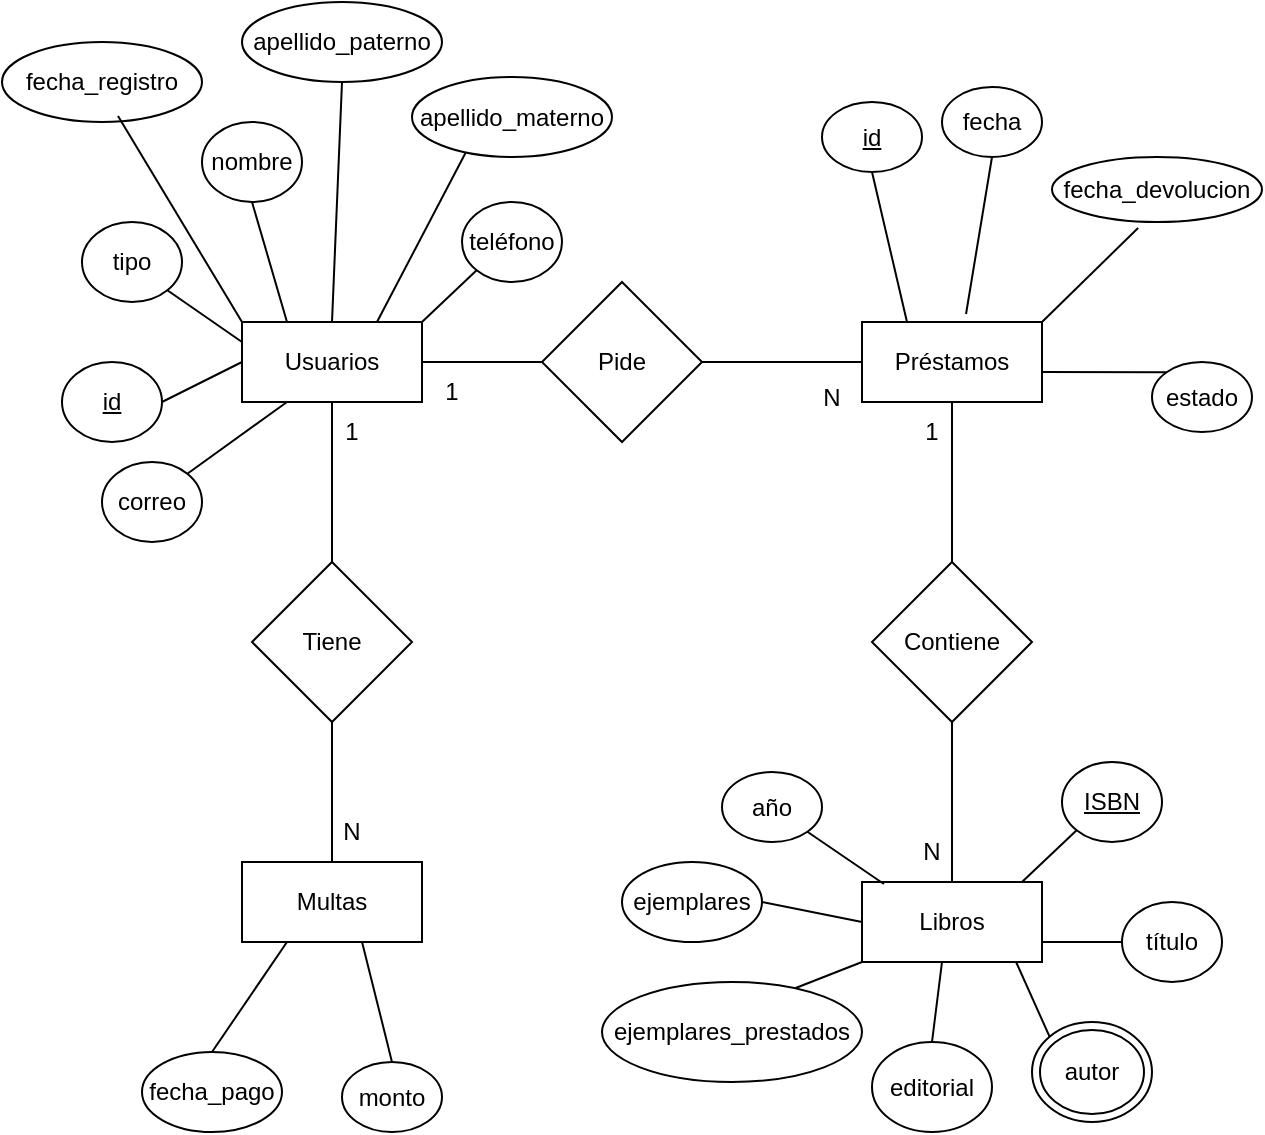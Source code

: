 <mxfile version="24.7.8">
  <diagram name="Página-1" id="Ulycf_V23cOKkjaKp2Gk">
    <mxGraphModel dx="1434" dy="780" grid="1" gridSize="10" guides="1" tooltips="1" connect="1" arrows="1" fold="1" page="1" pageScale="1" pageWidth="827" pageHeight="1169" math="0" shadow="0">
      <root>
        <mxCell id="0" />
        <mxCell id="1" parent="0" />
        <mxCell id="MBTmb7HDNMeK6lEijqX2-1" value="Usuarios" style="rounded=0;whiteSpace=wrap;html=1;" vertex="1" parent="1">
          <mxGeometry x="130" y="180" width="90" height="40" as="geometry" />
        </mxCell>
        <mxCell id="MBTmb7HDNMeK6lEijqX2-2" value="Multas" style="rounded=0;whiteSpace=wrap;html=1;" vertex="1" parent="1">
          <mxGeometry x="130" y="450" width="90" height="40" as="geometry" />
        </mxCell>
        <mxCell id="MBTmb7HDNMeK6lEijqX2-3" value="Préstamos" style="rounded=0;whiteSpace=wrap;html=1;" vertex="1" parent="1">
          <mxGeometry x="440" y="180" width="90" height="40" as="geometry" />
        </mxCell>
        <mxCell id="MBTmb7HDNMeK6lEijqX2-4" value="Libros" style="rounded=0;whiteSpace=wrap;html=1;" vertex="1" parent="1">
          <mxGeometry x="440" y="460" width="90" height="40" as="geometry" />
        </mxCell>
        <mxCell id="MBTmb7HDNMeK6lEijqX2-10" style="rounded=0;orthogonalLoop=1;jettySize=auto;html=1;exitX=1;exitY=0.5;exitDx=0;exitDy=0;entryX=0;entryY=0.5;entryDx=0;entryDy=0;endArrow=none;endFill=0;" edge="1" parent="1" source="MBTmb7HDNMeK6lEijqX2-5" target="MBTmb7HDNMeK6lEijqX2-1">
          <mxGeometry relative="1" as="geometry" />
        </mxCell>
        <mxCell id="MBTmb7HDNMeK6lEijqX2-5" value="&lt;u&gt;id&lt;/u&gt;" style="ellipse;whiteSpace=wrap;html=1;" vertex="1" parent="1">
          <mxGeometry x="40" y="200" width="50" height="40" as="geometry" />
        </mxCell>
        <mxCell id="MBTmb7HDNMeK6lEijqX2-6" value="tipo" style="ellipse;whiteSpace=wrap;html=1;" vertex="1" parent="1">
          <mxGeometry x="50" y="130" width="50" height="40" as="geometry" />
        </mxCell>
        <mxCell id="MBTmb7HDNMeK6lEijqX2-7" value="nombre" style="ellipse;whiteSpace=wrap;html=1;" vertex="1" parent="1">
          <mxGeometry x="110" y="80" width="50" height="40" as="geometry" />
        </mxCell>
        <mxCell id="MBTmb7HDNMeK6lEijqX2-8" value="correo" style="ellipse;whiteSpace=wrap;html=1;" vertex="1" parent="1">
          <mxGeometry x="60" y="250" width="50" height="40" as="geometry" />
        </mxCell>
        <mxCell id="MBTmb7HDNMeK6lEijqX2-9" value="teléfono" style="ellipse;whiteSpace=wrap;html=1;" vertex="1" parent="1">
          <mxGeometry x="240" y="120" width="50" height="40" as="geometry" />
        </mxCell>
        <mxCell id="MBTmb7HDNMeK6lEijqX2-11" style="rounded=0;orthogonalLoop=1;jettySize=auto;html=1;exitX=0.25;exitY=0;exitDx=0;exitDy=0;entryX=0.5;entryY=1;entryDx=0;entryDy=0;endArrow=none;endFill=0;" edge="1" parent="1" source="MBTmb7HDNMeK6lEijqX2-1" target="MBTmb7HDNMeK6lEijqX2-7">
          <mxGeometry relative="1" as="geometry">
            <mxPoint x="150" y="160" as="sourcePoint" />
            <mxPoint x="190" y="140" as="targetPoint" />
          </mxGeometry>
        </mxCell>
        <mxCell id="MBTmb7HDNMeK6lEijqX2-12" style="rounded=0;orthogonalLoop=1;jettySize=auto;html=1;exitX=0;exitY=1;exitDx=0;exitDy=0;endArrow=none;endFill=0;" edge="1" parent="1" source="MBTmb7HDNMeK6lEijqX2-9">
          <mxGeometry relative="1" as="geometry">
            <mxPoint x="110" y="240" as="sourcePoint" />
            <mxPoint x="220" y="180" as="targetPoint" />
          </mxGeometry>
        </mxCell>
        <mxCell id="MBTmb7HDNMeK6lEijqX2-13" style="rounded=0;orthogonalLoop=1;jettySize=auto;html=1;exitX=1;exitY=0;exitDx=0;exitDy=0;endArrow=none;endFill=0;entryX=0.25;entryY=1;entryDx=0;entryDy=0;" edge="1" parent="1" source="MBTmb7HDNMeK6lEijqX2-8" target="MBTmb7HDNMeK6lEijqX2-1">
          <mxGeometry relative="1" as="geometry">
            <mxPoint x="120" y="250" as="sourcePoint" />
            <mxPoint x="180" y="180" as="targetPoint" />
          </mxGeometry>
        </mxCell>
        <mxCell id="MBTmb7HDNMeK6lEijqX2-14" style="rounded=0;orthogonalLoop=1;jettySize=auto;html=1;exitX=1;exitY=1;exitDx=0;exitDy=0;endArrow=none;endFill=0;entryX=0;entryY=0.25;entryDx=0;entryDy=0;" edge="1" parent="1" source="MBTmb7HDNMeK6lEijqX2-6" target="MBTmb7HDNMeK6lEijqX2-1">
          <mxGeometry relative="1" as="geometry">
            <mxPoint x="130" y="260" as="sourcePoint" />
            <mxPoint x="130" y="200" as="targetPoint" />
          </mxGeometry>
        </mxCell>
        <mxCell id="MBTmb7HDNMeK6lEijqX2-16" value="fecha_registro" style="ellipse;whiteSpace=wrap;html=1;" vertex="1" parent="1">
          <mxGeometry x="10" y="40" width="100" height="40" as="geometry" />
        </mxCell>
        <mxCell id="MBTmb7HDNMeK6lEijqX2-17" style="rounded=0;orthogonalLoop=1;jettySize=auto;html=1;exitX=0;exitY=0;exitDx=0;exitDy=0;endArrow=none;endFill=0;entryX=0.58;entryY=0.925;entryDx=0;entryDy=0;entryPerimeter=0;" edge="1" parent="1" source="MBTmb7HDNMeK6lEijqX2-1" target="MBTmb7HDNMeK6lEijqX2-16">
          <mxGeometry relative="1" as="geometry">
            <mxPoint x="103" y="174" as="sourcePoint" />
            <mxPoint x="140" y="200" as="targetPoint" />
          </mxGeometry>
        </mxCell>
        <mxCell id="MBTmb7HDNMeK6lEijqX2-18" value="Pide" style="rhombus;whiteSpace=wrap;html=1;" vertex="1" parent="1">
          <mxGeometry x="280" y="160" width="80" height="80" as="geometry" />
        </mxCell>
        <mxCell id="MBTmb7HDNMeK6lEijqX2-19" style="rounded=0;orthogonalLoop=1;jettySize=auto;html=1;exitX=0;exitY=0.5;exitDx=0;exitDy=0;endArrow=none;endFill=0;entryX=1;entryY=0.5;entryDx=0;entryDy=0;" edge="1" parent="1" source="MBTmb7HDNMeK6lEijqX2-18" target="MBTmb7HDNMeK6lEijqX2-1">
          <mxGeometry relative="1" as="geometry">
            <mxPoint x="257" y="164" as="sourcePoint" />
            <mxPoint x="230" y="190" as="targetPoint" />
          </mxGeometry>
        </mxCell>
        <mxCell id="MBTmb7HDNMeK6lEijqX2-20" style="rounded=0;orthogonalLoop=1;jettySize=auto;html=1;exitX=0;exitY=0.5;exitDx=0;exitDy=0;endArrow=none;endFill=0;entryX=1;entryY=0.5;entryDx=0;entryDy=0;" edge="1" parent="1" source="MBTmb7HDNMeK6lEijqX2-3" target="MBTmb7HDNMeK6lEijqX2-18">
          <mxGeometry relative="1" as="geometry">
            <mxPoint x="290" y="210" as="sourcePoint" />
            <mxPoint x="230" y="210" as="targetPoint" />
          </mxGeometry>
        </mxCell>
        <mxCell id="MBTmb7HDNMeK6lEijqX2-21" value="Tiene" style="rhombus;whiteSpace=wrap;html=1;" vertex="1" parent="1">
          <mxGeometry x="135" y="300" width="80" height="80" as="geometry" />
        </mxCell>
        <mxCell id="MBTmb7HDNMeK6lEijqX2-22" style="rounded=0;orthogonalLoop=1;jettySize=auto;html=1;exitX=0.5;exitY=0;exitDx=0;exitDy=0;endArrow=none;endFill=0;entryX=0.5;entryY=1;entryDx=0;entryDy=0;" edge="1" parent="1" source="MBTmb7HDNMeK6lEijqX2-21" target="MBTmb7HDNMeK6lEijqX2-1">
          <mxGeometry relative="1" as="geometry">
            <mxPoint x="290" y="210" as="sourcePoint" />
            <mxPoint x="230" y="210" as="targetPoint" />
          </mxGeometry>
        </mxCell>
        <mxCell id="MBTmb7HDNMeK6lEijqX2-23" style="rounded=0;orthogonalLoop=1;jettySize=auto;html=1;exitX=0.5;exitY=0;exitDx=0;exitDy=0;endArrow=none;endFill=0;" edge="1" parent="1" source="MBTmb7HDNMeK6lEijqX2-2">
          <mxGeometry relative="1" as="geometry">
            <mxPoint x="185" y="310" as="sourcePoint" />
            <mxPoint x="175" y="380" as="targetPoint" />
          </mxGeometry>
        </mxCell>
        <mxCell id="MBTmb7HDNMeK6lEijqX2-24" value="Contiene" style="rhombus;whiteSpace=wrap;html=1;" vertex="1" parent="1">
          <mxGeometry x="445" y="300" width="80" height="80" as="geometry" />
        </mxCell>
        <mxCell id="MBTmb7HDNMeK6lEijqX2-25" style="rounded=0;orthogonalLoop=1;jettySize=auto;html=1;exitX=0.5;exitY=1;exitDx=0;exitDy=0;endArrow=none;endFill=0;entryX=0.5;entryY=0;entryDx=0;entryDy=0;" edge="1" parent="1" source="MBTmb7HDNMeK6lEijqX2-3" target="MBTmb7HDNMeK6lEijqX2-24">
          <mxGeometry relative="1" as="geometry">
            <mxPoint x="185" y="310" as="sourcePoint" />
            <mxPoint x="185" y="230" as="targetPoint" />
          </mxGeometry>
        </mxCell>
        <mxCell id="MBTmb7HDNMeK6lEijqX2-26" style="rounded=0;orthogonalLoop=1;jettySize=auto;html=1;exitX=0.5;exitY=0;exitDx=0;exitDy=0;endArrow=none;endFill=0;entryX=0.5;entryY=1;entryDx=0;entryDy=0;" edge="1" parent="1" source="MBTmb7HDNMeK6lEijqX2-4" target="MBTmb7HDNMeK6lEijqX2-24">
          <mxGeometry relative="1" as="geometry">
            <mxPoint x="495" y="230" as="sourcePoint" />
            <mxPoint x="495" y="310" as="targetPoint" />
          </mxGeometry>
        </mxCell>
        <mxCell id="MBTmb7HDNMeK6lEijqX2-27" value="&lt;u&gt;ISBN&lt;/u&gt;" style="ellipse;whiteSpace=wrap;html=1;" vertex="1" parent="1">
          <mxGeometry x="540" y="400" width="50" height="40" as="geometry" />
        </mxCell>
        <mxCell id="MBTmb7HDNMeK6lEijqX2-28" style="rounded=0;orthogonalLoop=1;jettySize=auto;html=1;exitX=0;exitY=1;exitDx=0;exitDy=0;endArrow=none;endFill=0;" edge="1" parent="1" source="MBTmb7HDNMeK6lEijqX2-27">
          <mxGeometry relative="1" as="geometry">
            <mxPoint x="410" y="520" as="sourcePoint" />
            <mxPoint x="520" y="460" as="targetPoint" />
          </mxGeometry>
        </mxCell>
        <mxCell id="MBTmb7HDNMeK6lEijqX2-29" value="título" style="ellipse;whiteSpace=wrap;html=1;" vertex="1" parent="1">
          <mxGeometry x="570" y="470" width="50" height="40" as="geometry" />
        </mxCell>
        <mxCell id="MBTmb7HDNMeK6lEijqX2-30" style="rounded=0;orthogonalLoop=1;jettySize=auto;html=1;exitX=0;exitY=0.5;exitDx=0;exitDy=0;endArrow=none;endFill=0;entryX=1;entryY=0.75;entryDx=0;entryDy=0;" edge="1" parent="1" source="MBTmb7HDNMeK6lEijqX2-29" target="MBTmb7HDNMeK6lEijqX2-4">
          <mxGeometry relative="1" as="geometry">
            <mxPoint x="420" y="560" as="sourcePoint" />
            <mxPoint x="530" y="500" as="targetPoint" />
          </mxGeometry>
        </mxCell>
        <mxCell id="MBTmb7HDNMeK6lEijqX2-31" value="editorial" style="ellipse;whiteSpace=wrap;html=1;" vertex="1" parent="1">
          <mxGeometry x="445" y="540" width="60" height="45" as="geometry" />
        </mxCell>
        <mxCell id="MBTmb7HDNMeK6lEijqX2-32" value="autor" style="ellipse;shape=doubleEllipse;whiteSpace=wrap;html=1;" vertex="1" parent="1">
          <mxGeometry x="525" y="530" width="60" height="50" as="geometry" />
        </mxCell>
        <mxCell id="MBTmb7HDNMeK6lEijqX2-33" value="año" style="ellipse;whiteSpace=wrap;html=1;" vertex="1" parent="1">
          <mxGeometry x="370" y="405" width="50" height="35" as="geometry" />
        </mxCell>
        <mxCell id="MBTmb7HDNMeK6lEijqX2-34" style="rounded=0;orthogonalLoop=1;jettySize=auto;html=1;exitX=1;exitY=1;exitDx=0;exitDy=0;endArrow=none;endFill=0;entryX=0.122;entryY=0.025;entryDx=0;entryDy=0;entryPerimeter=0;" edge="1" parent="1" source="MBTmb7HDNMeK6lEijqX2-33" target="MBTmb7HDNMeK6lEijqX2-4">
          <mxGeometry relative="1" as="geometry">
            <mxPoint x="557" y="444" as="sourcePoint" />
            <mxPoint x="530" y="470" as="targetPoint" />
          </mxGeometry>
        </mxCell>
        <mxCell id="MBTmb7HDNMeK6lEijqX2-35" style="rounded=0;orthogonalLoop=1;jettySize=auto;html=1;exitX=0.5;exitY=0;exitDx=0;exitDy=0;endArrow=none;endFill=0;" edge="1" parent="1" source="MBTmb7HDNMeK6lEijqX2-31">
          <mxGeometry relative="1" as="geometry">
            <mxPoint x="433" y="525" as="sourcePoint" />
            <mxPoint x="480" y="500" as="targetPoint" />
          </mxGeometry>
        </mxCell>
        <mxCell id="MBTmb7HDNMeK6lEijqX2-36" style="rounded=0;orthogonalLoop=1;jettySize=auto;html=1;exitX=0;exitY=0;exitDx=0;exitDy=0;endArrow=none;endFill=0;entryX=0.856;entryY=1;entryDx=0;entryDy=0;entryPerimeter=0;" edge="1" parent="1" source="MBTmb7HDNMeK6lEijqX2-32" target="MBTmb7HDNMeK6lEijqX2-4">
          <mxGeometry relative="1" as="geometry">
            <mxPoint x="443" y="535" as="sourcePoint" />
            <mxPoint x="460" y="520" as="targetPoint" />
          </mxGeometry>
        </mxCell>
        <mxCell id="MBTmb7HDNMeK6lEijqX2-37" value="ejemplares" style="ellipse;whiteSpace=wrap;html=1;" vertex="1" parent="1">
          <mxGeometry x="320" y="450" width="70" height="40" as="geometry" />
        </mxCell>
        <mxCell id="MBTmb7HDNMeK6lEijqX2-38" value="ejemplares_prestados" style="ellipse;whiteSpace=wrap;html=1;" vertex="1" parent="1">
          <mxGeometry x="310" y="510" width="130" height="50" as="geometry" />
        </mxCell>
        <mxCell id="MBTmb7HDNMeK6lEijqX2-39" style="rounded=0;orthogonalLoop=1;jettySize=auto;html=1;exitX=1;exitY=0.5;exitDx=0;exitDy=0;endArrow=none;endFill=0;entryX=0;entryY=0.5;entryDx=0;entryDy=0;" edge="1" parent="1" source="MBTmb7HDNMeK6lEijqX2-37" target="MBTmb7HDNMeK6lEijqX2-4">
          <mxGeometry relative="1" as="geometry">
            <mxPoint x="423" y="445" as="sourcePoint" />
            <mxPoint x="461" y="471" as="targetPoint" />
          </mxGeometry>
        </mxCell>
        <mxCell id="MBTmb7HDNMeK6lEijqX2-40" style="rounded=0;orthogonalLoop=1;jettySize=auto;html=1;exitX=0.745;exitY=0.06;exitDx=0;exitDy=0;endArrow=none;endFill=0;entryX=0;entryY=1;entryDx=0;entryDy=0;exitPerimeter=0;" edge="1" parent="1" source="MBTmb7HDNMeK6lEijqX2-38" target="MBTmb7HDNMeK6lEijqX2-4">
          <mxGeometry relative="1" as="geometry">
            <mxPoint x="400" y="480" as="sourcePoint" />
            <mxPoint x="450" y="490" as="targetPoint" />
          </mxGeometry>
        </mxCell>
        <mxCell id="MBTmb7HDNMeK6lEijqX2-42" value="&lt;u&gt;id&lt;/u&gt;" style="ellipse;whiteSpace=wrap;html=1;" vertex="1" parent="1">
          <mxGeometry x="420" y="70" width="50" height="35" as="geometry" />
        </mxCell>
        <mxCell id="MBTmb7HDNMeK6lEijqX2-43" value="apellido_paterno" style="ellipse;whiteSpace=wrap;html=1;" vertex="1" parent="1">
          <mxGeometry x="130" y="20" width="100" height="40" as="geometry" />
        </mxCell>
        <mxCell id="MBTmb7HDNMeK6lEijqX2-44" value="apellido_materno" style="ellipse;whiteSpace=wrap;html=1;" vertex="1" parent="1">
          <mxGeometry x="215" y="57.5" width="100" height="40" as="geometry" />
        </mxCell>
        <mxCell id="MBTmb7HDNMeK6lEijqX2-45" style="rounded=0;orthogonalLoop=1;jettySize=auto;html=1;exitX=0.5;exitY=0;exitDx=0;exitDy=0;entryX=0.5;entryY=1;entryDx=0;entryDy=0;endArrow=none;endFill=0;" edge="1" parent="1" source="MBTmb7HDNMeK6lEijqX2-1" target="MBTmb7HDNMeK6lEijqX2-43">
          <mxGeometry relative="1" as="geometry">
            <mxPoint x="163" y="190" as="sourcePoint" />
            <mxPoint x="145" y="130" as="targetPoint" />
          </mxGeometry>
        </mxCell>
        <mxCell id="MBTmb7HDNMeK6lEijqX2-46" style="rounded=0;orthogonalLoop=1;jettySize=auto;html=1;exitX=0.75;exitY=0;exitDx=0;exitDy=0;entryX=0.27;entryY=0.938;entryDx=0;entryDy=0;endArrow=none;endFill=0;entryPerimeter=0;" edge="1" parent="1" source="MBTmb7HDNMeK6lEijqX2-1" target="MBTmb7HDNMeK6lEijqX2-44">
          <mxGeometry relative="1" as="geometry">
            <mxPoint x="173" y="200" as="sourcePoint" />
            <mxPoint x="155" y="140" as="targetPoint" />
          </mxGeometry>
        </mxCell>
        <mxCell id="MBTmb7HDNMeK6lEijqX2-47" value="fecha" style="ellipse;whiteSpace=wrap;html=1;" vertex="1" parent="1">
          <mxGeometry x="480" y="62.5" width="50" height="35" as="geometry" />
        </mxCell>
        <mxCell id="MBTmb7HDNMeK6lEijqX2-48" value="fecha_devolucion" style="ellipse;whiteSpace=wrap;html=1;" vertex="1" parent="1">
          <mxGeometry x="535" y="97.5" width="105" height="32.5" as="geometry" />
        </mxCell>
        <mxCell id="MBTmb7HDNMeK6lEijqX2-49" value="estado" style="ellipse;whiteSpace=wrap;html=1;" vertex="1" parent="1">
          <mxGeometry x="585" y="200" width="50" height="35" as="geometry" />
        </mxCell>
        <mxCell id="MBTmb7HDNMeK6lEijqX2-50" value="monto" style="ellipse;whiteSpace=wrap;html=1;" vertex="1" parent="1">
          <mxGeometry x="180" y="550" width="50" height="35" as="geometry" />
        </mxCell>
        <mxCell id="MBTmb7HDNMeK6lEijqX2-51" value="fecha_pago" style="ellipse;whiteSpace=wrap;html=1;" vertex="1" parent="1">
          <mxGeometry x="80" y="545" width="70" height="40" as="geometry" />
        </mxCell>
        <mxCell id="MBTmb7HDNMeK6lEijqX2-52" style="rounded=0;orthogonalLoop=1;jettySize=auto;html=1;exitX=0.5;exitY=0;exitDx=0;exitDy=0;endArrow=none;endFill=0;entryX=0.25;entryY=1;entryDx=0;entryDy=0;" edge="1" parent="1" source="MBTmb7HDNMeK6lEijqX2-51" target="MBTmb7HDNMeK6lEijqX2-2">
          <mxGeometry relative="1" as="geometry">
            <mxPoint x="185" y="460" as="sourcePoint" />
            <mxPoint x="185" y="390" as="targetPoint" />
          </mxGeometry>
        </mxCell>
        <mxCell id="MBTmb7HDNMeK6lEijqX2-53" style="rounded=0;orthogonalLoop=1;jettySize=auto;html=1;exitX=0.5;exitY=0;exitDx=0;exitDy=0;endArrow=none;endFill=0;entryX=0.667;entryY=1;entryDx=0;entryDy=0;entryPerimeter=0;exitPerimeter=0;" edge="1" parent="1" source="MBTmb7HDNMeK6lEijqX2-50" target="MBTmb7HDNMeK6lEijqX2-2">
          <mxGeometry relative="1" as="geometry">
            <mxPoint x="125" y="555" as="sourcePoint" />
            <mxPoint x="163" y="500" as="targetPoint" />
          </mxGeometry>
        </mxCell>
        <mxCell id="MBTmb7HDNMeK6lEijqX2-54" style="rounded=0;orthogonalLoop=1;jettySize=auto;html=1;exitX=0.25;exitY=0;exitDx=0;exitDy=0;endArrow=none;endFill=0;entryX=0.5;entryY=1;entryDx=0;entryDy=0;" edge="1" parent="1" source="MBTmb7HDNMeK6lEijqX2-3" target="MBTmb7HDNMeK6lEijqX2-42">
          <mxGeometry relative="1" as="geometry">
            <mxPoint x="135" y="565" as="sourcePoint" />
            <mxPoint x="173" y="510" as="targetPoint" />
          </mxGeometry>
        </mxCell>
        <mxCell id="MBTmb7HDNMeK6lEijqX2-56" style="rounded=0;orthogonalLoop=1;jettySize=auto;html=1;exitX=0.578;exitY=-0.1;exitDx=0;exitDy=0;endArrow=none;endFill=0;entryX=0.5;entryY=1;entryDx=0;entryDy=0;exitPerimeter=0;" edge="1" parent="1" source="MBTmb7HDNMeK6lEijqX2-3" target="MBTmb7HDNMeK6lEijqX2-47">
          <mxGeometry relative="1" as="geometry">
            <mxPoint x="473" y="190" as="sourcePoint" />
            <mxPoint x="455" y="115" as="targetPoint" />
          </mxGeometry>
        </mxCell>
        <mxCell id="MBTmb7HDNMeK6lEijqX2-57" style="rounded=0;orthogonalLoop=1;jettySize=auto;html=1;exitX=1;exitY=0;exitDx=0;exitDy=0;endArrow=none;endFill=0;entryX=0.41;entryY=1.092;entryDx=0;entryDy=0;entryPerimeter=0;" edge="1" parent="1" source="MBTmb7HDNMeK6lEijqX2-3" target="MBTmb7HDNMeK6lEijqX2-48">
          <mxGeometry relative="1" as="geometry">
            <mxPoint x="483" y="200" as="sourcePoint" />
            <mxPoint x="465" y="125" as="targetPoint" />
          </mxGeometry>
        </mxCell>
        <mxCell id="MBTmb7HDNMeK6lEijqX2-58" style="rounded=0;orthogonalLoop=1;jettySize=auto;html=1;endArrow=none;endFill=0;entryX=0;entryY=0;entryDx=0;entryDy=0;" edge="1" parent="1" target="MBTmb7HDNMeK6lEijqX2-49">
          <mxGeometry relative="1" as="geometry">
            <mxPoint x="530" y="205" as="sourcePoint" />
            <mxPoint x="475" y="135" as="targetPoint" />
          </mxGeometry>
        </mxCell>
        <mxCell id="MBTmb7HDNMeK6lEijqX2-59" value="1" style="text;html=1;align=center;verticalAlign=middle;whiteSpace=wrap;rounded=0;" vertex="1" parent="1">
          <mxGeometry x="170" y="220" width="30" height="30" as="geometry" />
        </mxCell>
        <mxCell id="MBTmb7HDNMeK6lEijqX2-60" value="N" style="text;html=1;align=center;verticalAlign=middle;whiteSpace=wrap;rounded=0;" vertex="1" parent="1">
          <mxGeometry x="170" y="420" width="30" height="30" as="geometry" />
        </mxCell>
        <mxCell id="MBTmb7HDNMeK6lEijqX2-61" value="1" style="text;html=1;align=center;verticalAlign=middle;whiteSpace=wrap;rounded=0;" vertex="1" parent="1">
          <mxGeometry x="220" y="200" width="30" height="30" as="geometry" />
        </mxCell>
        <mxCell id="MBTmb7HDNMeK6lEijqX2-62" value="N" style="text;html=1;align=center;verticalAlign=middle;whiteSpace=wrap;rounded=0;" vertex="1" parent="1">
          <mxGeometry x="410" y="202.5" width="30" height="30" as="geometry" />
        </mxCell>
        <mxCell id="MBTmb7HDNMeK6lEijqX2-63" value="1" style="text;html=1;align=center;verticalAlign=middle;whiteSpace=wrap;rounded=0;" vertex="1" parent="1">
          <mxGeometry x="460" y="220" width="30" height="30" as="geometry" />
        </mxCell>
        <mxCell id="MBTmb7HDNMeK6lEijqX2-64" value="N" style="text;html=1;align=center;verticalAlign=middle;whiteSpace=wrap;rounded=0;" vertex="1" parent="1">
          <mxGeometry x="460" y="430" width="30" height="30" as="geometry" />
        </mxCell>
      </root>
    </mxGraphModel>
  </diagram>
</mxfile>
